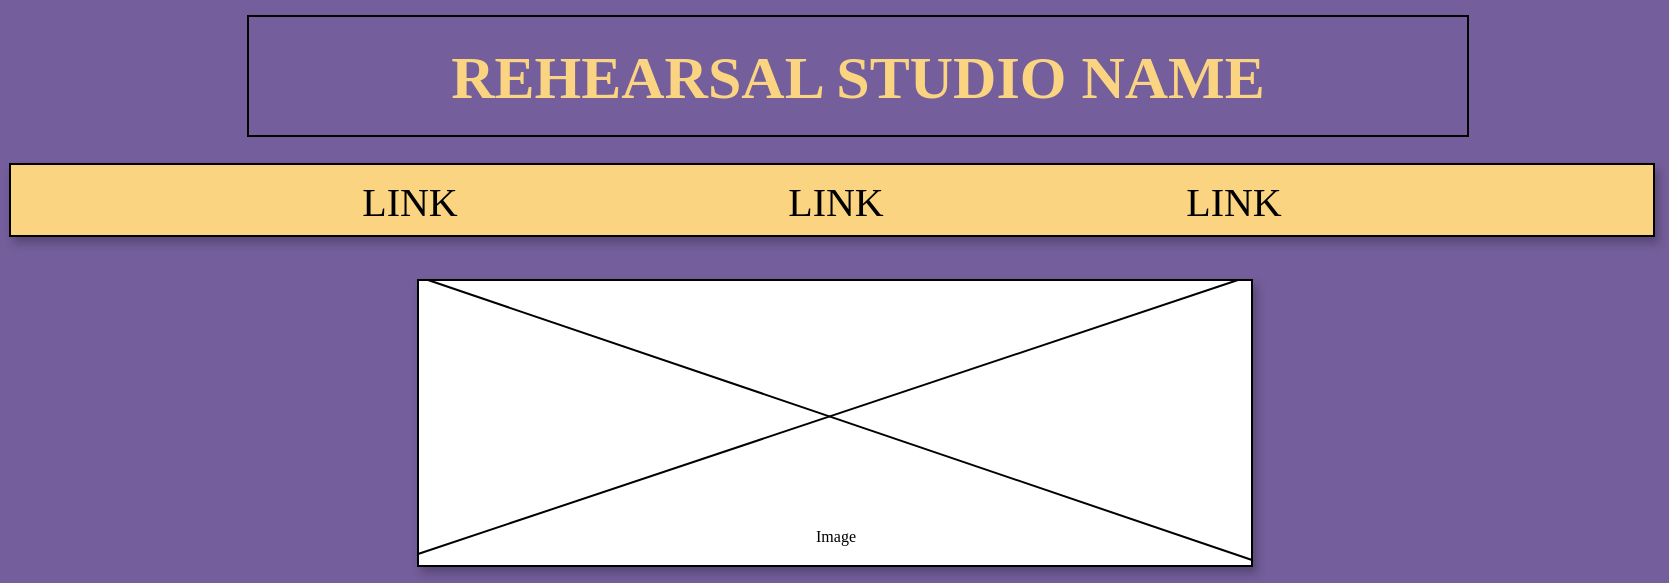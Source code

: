 <mxfile version="20.6.0" type="github" pages="2">
  <diagram id="_7k3OPe7q1mkyan6Cvg_" name="Page-1">
    <mxGraphModel dx="1026" dy="414" grid="0" gridSize="10" guides="1" tooltips="1" connect="1" arrows="1" fold="1" page="1" pageScale="1" pageWidth="827" pageHeight="869" background="#745e9b" math="0" shadow="0">
      <root>
        <mxCell id="0" />
        <mxCell id="1" parent="0" />
        <mxCell id="sAqDMg4jpO0Pr-GMLGJR-1" value="" style="rounded=0;whiteSpace=wrap;html=1;labelBackgroundColor=none;fontSize=14;fillColor=#745E9B;" parent="1" vertex="1">
          <mxGeometry x="120" y="13" width="610" height="60" as="geometry" />
        </mxCell>
        <mxCell id="sAqDMg4jpO0Pr-GMLGJR-2" value="" style="rounded=0;whiteSpace=wrap;html=1;labelBackgroundColor=none;fontSize=14;fillColor=#fad481;shadow=1;" parent="1" vertex="1">
          <mxGeometry x="1" y="87" width="822" height="36" as="geometry" />
        </mxCell>
        <mxCell id="sAqDMg4jpO0Pr-GMLGJR-4" value="&lt;h1 style=&quot;font-size: 30px;&quot;&gt;&lt;font style=&quot;font-size: 30px;&quot; face=&quot;Tahoma&quot;&gt;REHEARSAL STUDIO NAME&lt;/font&gt;&lt;/h1&gt;" style="text;html=1;strokeColor=none;fillColor=none;align=center;verticalAlign=middle;whiteSpace=wrap;rounded=0;labelBackgroundColor=none;fontSize=14;fontColor=#FAD481;" parent="1" vertex="1">
          <mxGeometry x="201" y="28" width="448" height="30" as="geometry" />
        </mxCell>
        <mxCell id="sAqDMg4jpO0Pr-GMLGJR-5" value="LINK" style="text;html=1;strokeColor=none;fillColor=none;align=center;verticalAlign=middle;whiteSpace=wrap;rounded=0;labelBackgroundColor=none;fontFamily=Tahoma;fontSize=20;fontColor=#000000;" parent="1" vertex="1">
          <mxGeometry x="384" y="90" width="60" height="30" as="geometry" />
        </mxCell>
        <mxCell id="sAqDMg4jpO0Pr-GMLGJR-6" value="LINK" style="text;html=1;strokeColor=none;fillColor=none;align=center;verticalAlign=middle;whiteSpace=wrap;rounded=0;labelBackgroundColor=none;fontFamily=Tahoma;fontSize=20;fontColor=#000000;" parent="1" vertex="1">
          <mxGeometry x="583" y="90" width="60" height="30" as="geometry" />
        </mxCell>
        <mxCell id="sAqDMg4jpO0Pr-GMLGJR-7" value="LINK" style="text;html=1;strokeColor=none;fillColor=none;align=center;verticalAlign=middle;whiteSpace=wrap;rounded=0;labelBackgroundColor=none;fontFamily=Tahoma;fontSize=20;fontColor=#000000;" parent="1" vertex="1">
          <mxGeometry x="171" y="90" width="60" height="30" as="geometry" />
        </mxCell>
        <mxCell id="sAqDMg4jpO0Pr-GMLGJR-11" value="" style="group;shadow=1;" parent="1" vertex="1" connectable="0">
          <mxGeometry x="205" y="145" width="417" height="143" as="geometry" />
        </mxCell>
        <mxCell id="sAqDMg4jpO0Pr-GMLGJR-8" value="" style="rounded=0;whiteSpace=wrap;html=1;labelBackgroundColor=none;fontFamily=Tahoma;fontSize=20;shadow=1;" parent="sAqDMg4jpO0Pr-GMLGJR-11" vertex="1">
          <mxGeometry width="417" height="143" as="geometry" />
        </mxCell>
        <mxCell id="sAqDMg4jpO0Pr-GMLGJR-9" value="" style="endArrow=none;html=1;rounded=0;fontFamily=Tahoma;fontSize=20;fontColor=#000000;" parent="sAqDMg4jpO0Pr-GMLGJR-11" edge="1">
          <mxGeometry width="50" height="50" relative="1" as="geometry">
            <mxPoint y="137" as="sourcePoint" />
            <mxPoint x="410" as="targetPoint" />
          </mxGeometry>
        </mxCell>
        <mxCell id="sAqDMg4jpO0Pr-GMLGJR-10" value="" style="endArrow=none;html=1;rounded=0;fontFamily=Tahoma;fontSize=20;fontColor=#000000;" parent="sAqDMg4jpO0Pr-GMLGJR-11" edge="1">
          <mxGeometry width="50" height="50" relative="1" as="geometry">
            <mxPoint x="417" y="140" as="sourcePoint" />
            <mxPoint x="5" as="targetPoint" />
          </mxGeometry>
        </mxCell>
        <mxCell id="sAqDMg4jpO0Pr-GMLGJR-16" value="Image" style="text;html=1;strokeColor=none;fillColor=none;align=center;verticalAlign=middle;whiteSpace=wrap;rounded=0;shadow=1;labelBackgroundColor=none;fontFamily=Tahoma;fontSize=8;fontColor=#000000;" parent="sAqDMg4jpO0Pr-GMLGJR-11" vertex="1">
          <mxGeometry x="179" y="113" width="60" height="30" as="geometry" />
        </mxCell>
      </root>
    </mxGraphModel>
  </diagram>
  <diagram id="Q9g4dnccZeSaD994zSO4" name="Page-2">
    <mxGraphModel dx="1578" dy="637" grid="0" gridSize="10" guides="1" tooltips="1" connect="1" arrows="1" fold="1" page="1" pageScale="1" pageWidth="827" pageHeight="869" background="#745E9B" math="0" shadow="0">
      <root>
        <mxCell id="0" />
        <mxCell id="1" parent="0" />
        <mxCell id="CIoJAq4OfzgTdjivAXvc-13" value="" style="rounded=0;whiteSpace=wrap;html=1;labelBackgroundColor=none;fontSize=14;fillColor=#745E9B;" parent="1" vertex="1">
          <mxGeometry x="121" y="18" width="610" height="60" as="geometry" />
        </mxCell>
        <mxCell id="CIoJAq4OfzgTdjivAXvc-14" value="" style="rounded=0;whiteSpace=wrap;html=1;labelBackgroundColor=none;fontSize=14;fillColor=#fad481;shadow=1;" parent="1" vertex="1">
          <mxGeometry x="2" y="92" width="822" height="36" as="geometry" />
        </mxCell>
        <mxCell id="CIoJAq4OfzgTdjivAXvc-15" value="&lt;h1 style=&quot;font-size: 30px;&quot;&gt;&lt;font style=&quot;font-size: 30px;&quot; face=&quot;Tahoma&quot;&gt;REHEARSAL STUDIO NAME&lt;/font&gt;&lt;/h1&gt;" style="text;html=1;strokeColor=none;fillColor=none;align=center;verticalAlign=middle;whiteSpace=wrap;rounded=0;labelBackgroundColor=none;fontSize=14;fontColor=#FAD481;" parent="1" vertex="1">
          <mxGeometry x="202" y="33" width="448" height="30" as="geometry" />
        </mxCell>
        <mxCell id="CIoJAq4OfzgTdjivAXvc-16" value="LINK" style="text;html=1;strokeColor=none;fillColor=none;align=center;verticalAlign=middle;whiteSpace=wrap;rounded=0;labelBackgroundColor=none;fontFamily=Tahoma;fontSize=20;fontColor=#000000;" parent="1" vertex="1">
          <mxGeometry x="385" y="95" width="60" height="30" as="geometry" />
        </mxCell>
        <mxCell id="CIoJAq4OfzgTdjivAXvc-17" value="LINK" style="text;html=1;strokeColor=none;fillColor=none;align=center;verticalAlign=middle;whiteSpace=wrap;rounded=0;labelBackgroundColor=none;fontFamily=Tahoma;fontSize=20;fontColor=#000000;" parent="1" vertex="1">
          <mxGeometry x="584" y="95" width="60" height="30" as="geometry" />
        </mxCell>
        <mxCell id="CIoJAq4OfzgTdjivAXvc-18" value="LINK" style="text;html=1;strokeColor=none;fillColor=none;align=center;verticalAlign=middle;whiteSpace=wrap;rounded=0;labelBackgroundColor=none;fontFamily=Tahoma;fontSize=20;fontColor=#000000;" parent="1" vertex="1">
          <mxGeometry x="172" y="95" width="60" height="30" as="geometry" />
        </mxCell>
        <mxCell id="CIoJAq4OfzgTdjivAXvc-25" value="" style="rounded=0;whiteSpace=wrap;html=1;shadow=1;labelBackgroundColor=none;labelBorderColor=none;sketch=0;strokeColor=#5C3C8C;strokeWidth=5;fontFamily=Tahoma;fontSize=30;fontColor=#000000;fillColor=#a7c7c5;" parent="1" vertex="1">
          <mxGeometry x="210.25" y="199" width="409.5" height="498" as="geometry" />
        </mxCell>
        <mxCell id="CIoJAq4OfzgTdjivAXvc-26" value="" style="rounded=0;whiteSpace=wrap;html=1;shadow=0;labelBackgroundColor=none;labelBorderColor=none;sketch=0;strokeWidth=5;fontFamily=Tahoma;fontSize=30;strokeColor=none;" parent="1" vertex="1">
          <mxGeometry x="342" y="242" width="210" height="35" as="geometry" />
        </mxCell>
        <mxCell id="CIoJAq4OfzgTdjivAXvc-27" value="" style="rounded=0;whiteSpace=wrap;html=1;shadow=0;labelBackgroundColor=none;labelBorderColor=none;sketch=0;strokeWidth=5;fontFamily=Tahoma;fontSize=30;strokeColor=none;" parent="1" vertex="1">
          <mxGeometry x="342" y="309" width="210" height="35" as="geometry" />
        </mxCell>
        <mxCell id="CIoJAq4OfzgTdjivAXvc-28" value="" style="rounded=0;whiteSpace=wrap;html=1;shadow=0;labelBackgroundColor=none;labelBorderColor=none;sketch=0;strokeWidth=5;fontFamily=Tahoma;fontSize=30;strokeColor=none;" parent="1" vertex="1">
          <mxGeometry x="342" y="504" width="210" height="35" as="geometry" />
        </mxCell>
        <mxCell id="CIoJAq4OfzgTdjivAXvc-29" value="" style="rounded=0;whiteSpace=wrap;html=1;shadow=0;labelBackgroundColor=none;labelBorderColor=none;sketch=0;strokeWidth=5;fontFamily=Tahoma;fontSize=30;strokeColor=none;" parent="1" vertex="1">
          <mxGeometry x="387" y="374" width="120" height="100" as="geometry" />
        </mxCell>
        <mxCell id="CIoJAq4OfzgTdjivAXvc-30" value="" style="rounded=0;whiteSpace=wrap;html=1;shadow=0;labelBackgroundColor=none;labelBorderColor=none;sketch=0;strokeWidth=5;fontFamily=Tahoma;fontSize=30;strokeColor=none;" parent="1" vertex="1">
          <mxGeometry x="342" y="569" width="208" height="35" as="geometry" />
        </mxCell>
        <mxCell id="CIoJAq4OfzgTdjivAXvc-32" value="Field:" style="text;html=1;strokeColor=none;fillColor=none;align=center;verticalAlign=middle;whiteSpace=wrap;rounded=0;shadow=0;labelBackgroundColor=none;labelBorderColor=none;sketch=0;strokeWidth=5;fontFamily=Tahoma;fontSize=18;fontColor=#000000;" parent="1" vertex="1">
          <mxGeometry x="239" y="242" width="60" height="30" as="geometry" />
        </mxCell>
        <mxCell id="CIoJAq4OfzgTdjivAXvc-33" value="Field:" style="text;html=1;strokeColor=none;fillColor=none;align=center;verticalAlign=middle;whiteSpace=wrap;rounded=0;shadow=0;labelBackgroundColor=none;labelBorderColor=none;sketch=0;strokeWidth=5;fontFamily=Tahoma;fontSize=18;fontColor=#000000;" parent="1" vertex="1">
          <mxGeometry x="239" y="309" width="60" height="30" as="geometry" />
        </mxCell>
        <mxCell id="CIoJAq4OfzgTdjivAXvc-34" value="Field:" style="text;html=1;strokeColor=none;fillColor=none;align=center;verticalAlign=middle;whiteSpace=wrap;rounded=0;shadow=0;labelBackgroundColor=none;labelBorderColor=none;sketch=0;strokeWidth=5;fontFamily=Tahoma;fontSize=18;fontColor=#000000;" parent="1" vertex="1">
          <mxGeometry x="239" y="409" width="60" height="30" as="geometry" />
        </mxCell>
        <mxCell id="CIoJAq4OfzgTdjivAXvc-35" value="Field:" style="text;html=1;strokeColor=none;fillColor=none;align=center;verticalAlign=middle;whiteSpace=wrap;rounded=0;shadow=0;labelBackgroundColor=none;labelBorderColor=none;sketch=0;strokeWidth=5;fontFamily=Tahoma;fontSize=18;fontColor=#000000;" parent="1" vertex="1">
          <mxGeometry x="239" y="509" width="60" height="30" as="geometry" />
        </mxCell>
        <mxCell id="CIoJAq4OfzgTdjivAXvc-36" value="Field:" style="text;html=1;strokeColor=none;fillColor=none;align=center;verticalAlign=middle;whiteSpace=wrap;rounded=0;shadow=0;labelBackgroundColor=none;labelBorderColor=none;sketch=0;strokeWidth=5;fontFamily=Tahoma;fontSize=18;fontColor=#000000;" parent="1" vertex="1">
          <mxGeometry x="239" y="571.5" width="60" height="30" as="geometry" />
        </mxCell>
        <mxCell id="CIoJAq4OfzgTdjivAXvc-37" value="" style="rounded=0;whiteSpace=wrap;html=1;shadow=0;labelBackgroundColor=none;labelBorderColor=none;sketch=0;strokeColor=#5C3C8C;strokeWidth=5;fontFamily=Tahoma;fontSize=18;fontColor=#000000;fillColor=#a7c7c5;" parent="1" vertex="1">
          <mxGeometry x="364" y="634" width="102" height="37" as="geometry" />
        </mxCell>
        <mxCell id="CIoJAq4OfzgTdjivAXvc-38" value="Submit" style="text;html=1;strokeColor=none;fillColor=none;align=center;verticalAlign=middle;whiteSpace=wrap;rounded=0;shadow=0;labelBackgroundColor=none;labelBorderColor=none;sketch=0;strokeWidth=5;fontFamily=Tahoma;fontSize=18;fontColor=#000000;" parent="1" vertex="1">
          <mxGeometry x="384" y="634" width="60" height="30" as="geometry" />
        </mxCell>
        <mxCell id="CIoJAq4OfzgTdjivAXvc-39" value="&lt;b&gt;&lt;font style=&quot;font-size: 26px;&quot;&gt;FORM&lt;/font&gt;&lt;/b&gt;" style="text;html=1;strokeColor=none;fillColor=none;align=center;verticalAlign=middle;whiteSpace=wrap;rounded=0;labelBackgroundColor=none;fontSize=14;fontColor=#FAD481;labelBorderColor=default;" parent="1" vertex="1">
          <mxGeometry x="189" y="153" width="448" height="30" as="geometry" />
        </mxCell>
      </root>
    </mxGraphModel>
  </diagram>
</mxfile>
